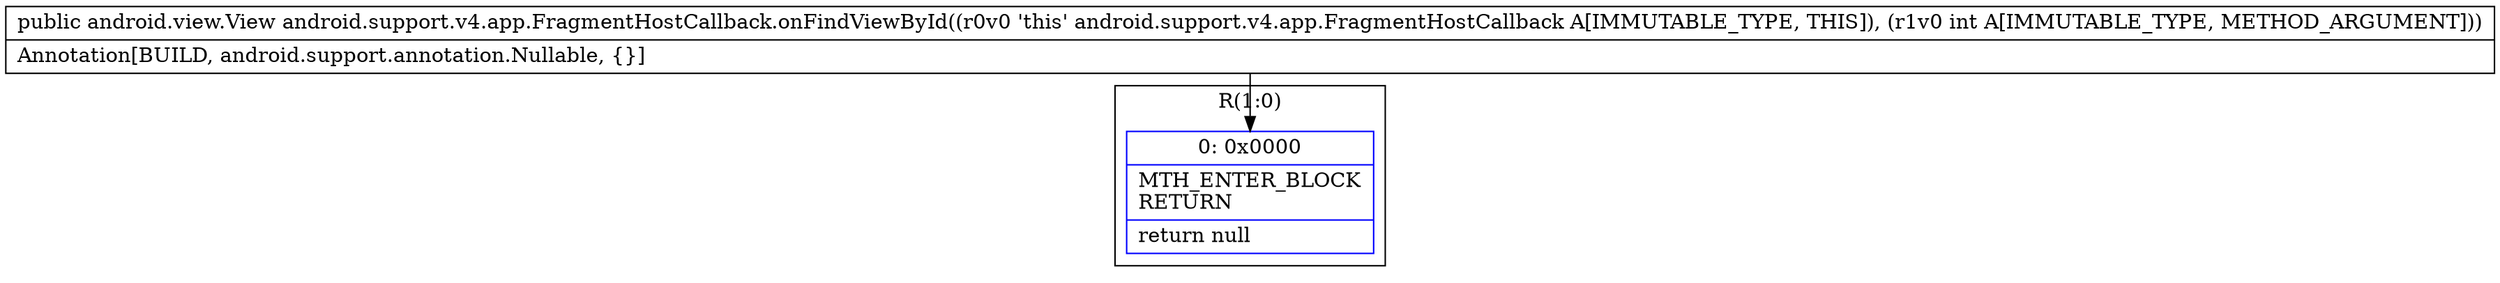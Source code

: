 digraph "CFG forandroid.support.v4.app.FragmentHostCallback.onFindViewById(I)Landroid\/view\/View;" {
subgraph cluster_Region_1105551447 {
label = "R(1:0)";
node [shape=record,color=blue];
Node_0 [shape=record,label="{0\:\ 0x0000|MTH_ENTER_BLOCK\lRETURN\l|return null\l}"];
}
MethodNode[shape=record,label="{public android.view.View android.support.v4.app.FragmentHostCallback.onFindViewById((r0v0 'this' android.support.v4.app.FragmentHostCallback A[IMMUTABLE_TYPE, THIS]), (r1v0 int A[IMMUTABLE_TYPE, METHOD_ARGUMENT]))  | Annotation[BUILD, android.support.annotation.Nullable, \{\}]\l}"];
MethodNode -> Node_0;
}

